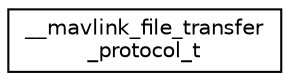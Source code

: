 digraph "Graphical Class Hierarchy"
{
 // INTERACTIVE_SVG=YES
  edge [fontname="Helvetica",fontsize="10",labelfontname="Helvetica",labelfontsize="10"];
  node [fontname="Helvetica",fontsize="10",shape=record];
  rankdir="LR";
  Node1 [label="__mavlink_file_transfer\l_protocol_t",height=0.2,width=0.4,color="black", fillcolor="white", style="filled",URL="$struct____mavlink__file__transfer__protocol__t.html"];
}
